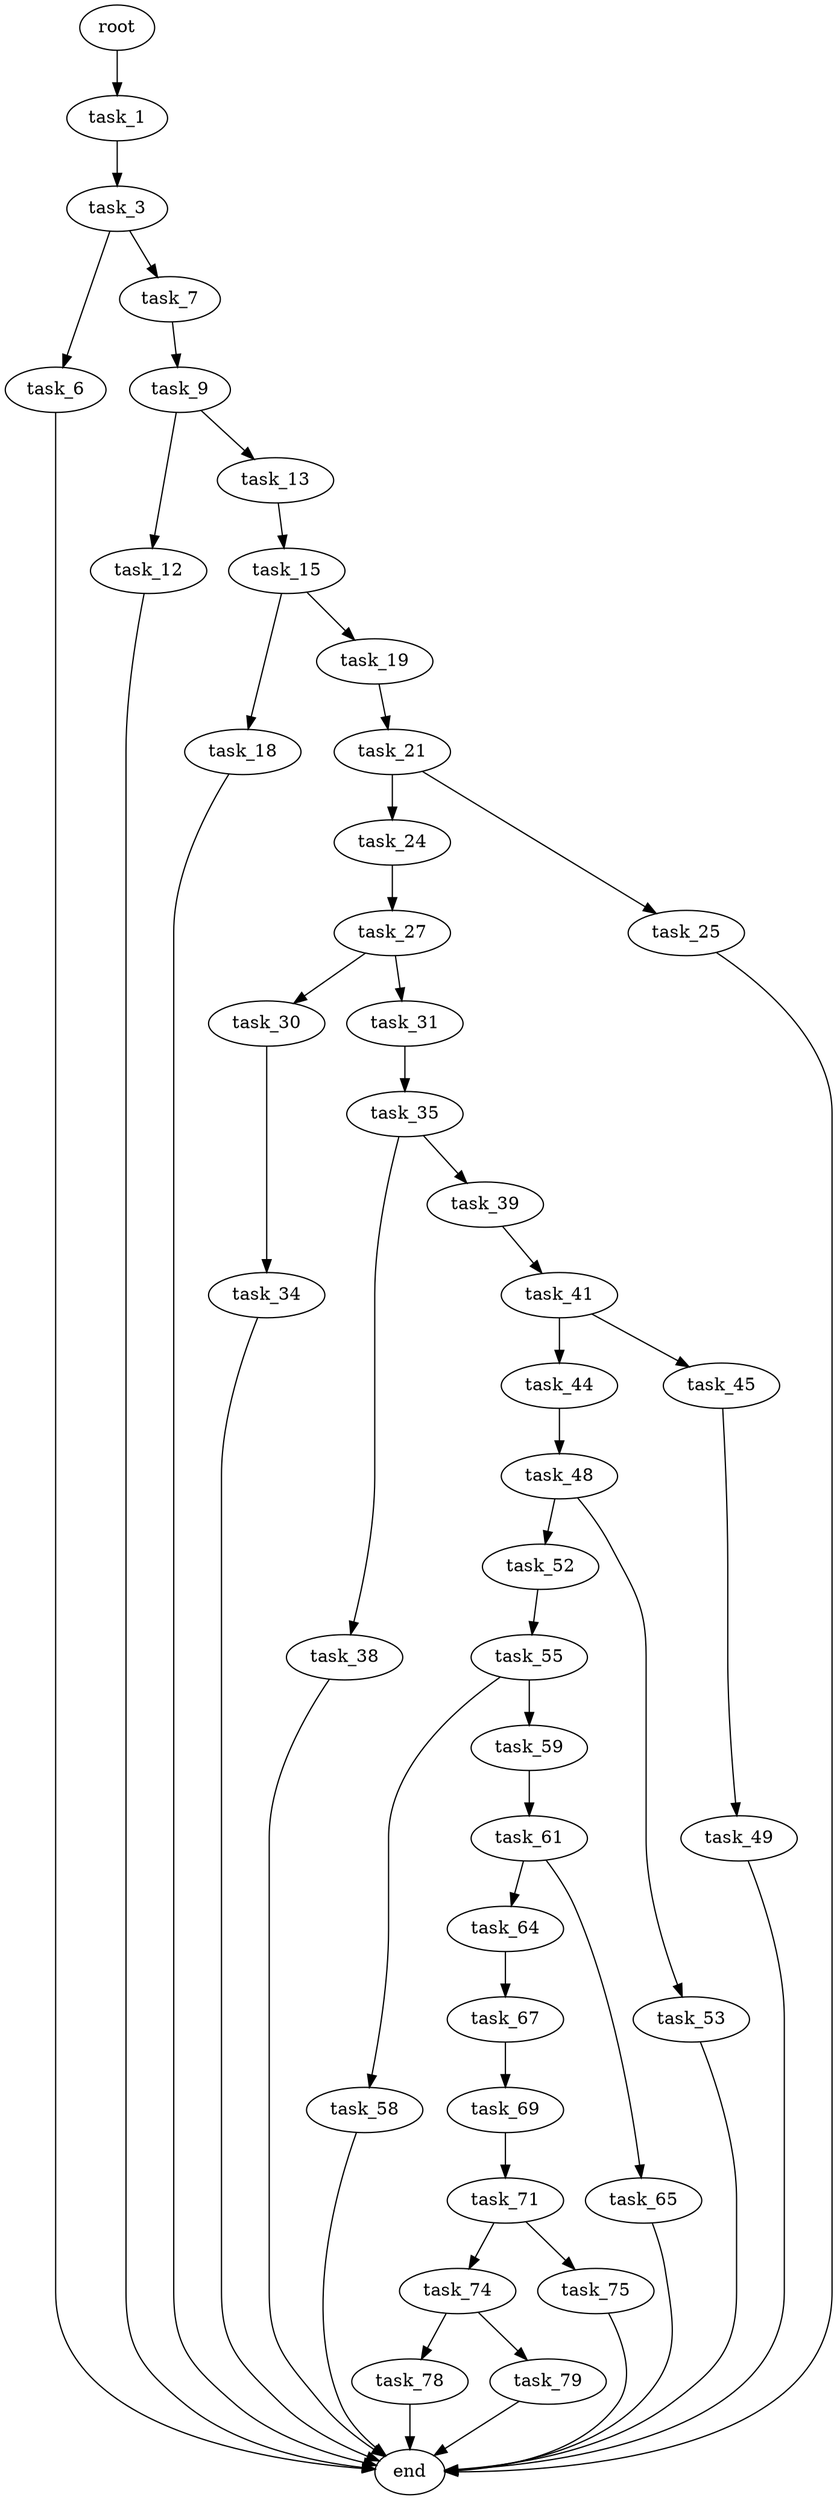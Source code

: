 digraph G {
  root [size="0.000000"];
  task_1 [size="21048969899.000000"];
  task_3 [size="782757789696.000000"];
  task_6 [size="134217728000.000000"];
  task_7 [size="8360866434.000000"];
  task_9 [size="612076760682.000000"];
  task_12 [size="134217728000.000000"];
  task_13 [size="2567518944.000000"];
  task_15 [size="29701310268.000000"];
  task_18 [size="4923533385.000000"];
  task_19 [size="8589934592.000000"];
  task_21 [size="549755813888.000000"];
  task_24 [size="176926565705.000000"];
  task_25 [size="310036415957.000000"];
  task_27 [size="368293445632.000000"];
  task_30 [size="524603101030.000000"];
  task_31 [size="25259106328.000000"];
  task_34 [size="549755813888.000000"];
  task_35 [size="364250630577.000000"];
  task_38 [size="214538355852.000000"];
  task_39 [size="402748356748.000000"];
  task_41 [size="368293445632.000000"];
  task_44 [size="1073741824000.000000"];
  task_45 [size="368293445632.000000"];
  task_48 [size="145354749659.000000"];
  task_49 [size="8589934592.000000"];
  task_52 [size="30422405462.000000"];
  task_53 [size="231928233984.000000"];
  task_55 [size="58660762075.000000"];
  task_58 [size="8589934592.000000"];
  task_59 [size="354729347685.000000"];
  task_61 [size="68719476736.000000"];
  task_64 [size="68719476736.000000"];
  task_65 [size="40789585320.000000"];
  task_67 [size="231928233984.000000"];
  task_69 [size="4426721762.000000"];
  task_71 [size="70413368262.000000"];
  task_74 [size="68719476736.000000"];
  task_75 [size="231928233984.000000"];
  task_78 [size="68719476736.000000"];
  task_79 [size="10303590140.000000"];
  end [size="0.000000"];

  root -> task_1 [size="1.000000"];
  task_1 -> task_3 [size="411041792.000000"];
  task_3 -> task_6 [size="679477248.000000"];
  task_3 -> task_7 [size="679477248.000000"];
  task_6 -> end [size="1.000000"];
  task_7 -> task_9 [size="209715200.000000"];
  task_9 -> task_12 [size="411041792.000000"];
  task_9 -> task_13 [size="411041792.000000"];
  task_12 -> end [size="1.000000"];
  task_13 -> task_15 [size="134217728.000000"];
  task_15 -> task_18 [size="679477248.000000"];
  task_15 -> task_19 [size="679477248.000000"];
  task_18 -> end [size="1.000000"];
  task_19 -> task_21 [size="33554432.000000"];
  task_21 -> task_24 [size="536870912.000000"];
  task_21 -> task_25 [size="536870912.000000"];
  task_24 -> task_27 [size="411041792.000000"];
  task_25 -> end [size="1.000000"];
  task_27 -> task_30 [size="411041792.000000"];
  task_27 -> task_31 [size="411041792.000000"];
  task_30 -> task_34 [size="411041792.000000"];
  task_31 -> task_35 [size="411041792.000000"];
  task_34 -> end [size="1.000000"];
  task_35 -> task_38 [size="411041792.000000"];
  task_35 -> task_39 [size="411041792.000000"];
  task_38 -> end [size="1.000000"];
  task_39 -> task_41 [size="838860800.000000"];
  task_41 -> task_44 [size="411041792.000000"];
  task_41 -> task_45 [size="411041792.000000"];
  task_44 -> task_48 [size="838860800.000000"];
  task_45 -> task_49 [size="411041792.000000"];
  task_48 -> task_52 [size="209715200.000000"];
  task_48 -> task_53 [size="209715200.000000"];
  task_49 -> end [size="1.000000"];
  task_52 -> task_55 [size="679477248.000000"];
  task_53 -> end [size="1.000000"];
  task_55 -> task_58 [size="75497472.000000"];
  task_55 -> task_59 [size="75497472.000000"];
  task_58 -> end [size="1.000000"];
  task_59 -> task_61 [size="301989888.000000"];
  task_61 -> task_64 [size="134217728.000000"];
  task_61 -> task_65 [size="134217728.000000"];
  task_64 -> task_67 [size="134217728.000000"];
  task_65 -> end [size="1.000000"];
  task_67 -> task_69 [size="301989888.000000"];
  task_69 -> task_71 [size="75497472.000000"];
  task_71 -> task_74 [size="75497472.000000"];
  task_71 -> task_75 [size="75497472.000000"];
  task_74 -> task_78 [size="134217728.000000"];
  task_74 -> task_79 [size="134217728.000000"];
  task_75 -> end [size="1.000000"];
  task_78 -> end [size="1.000000"];
  task_79 -> end [size="1.000000"];
}
